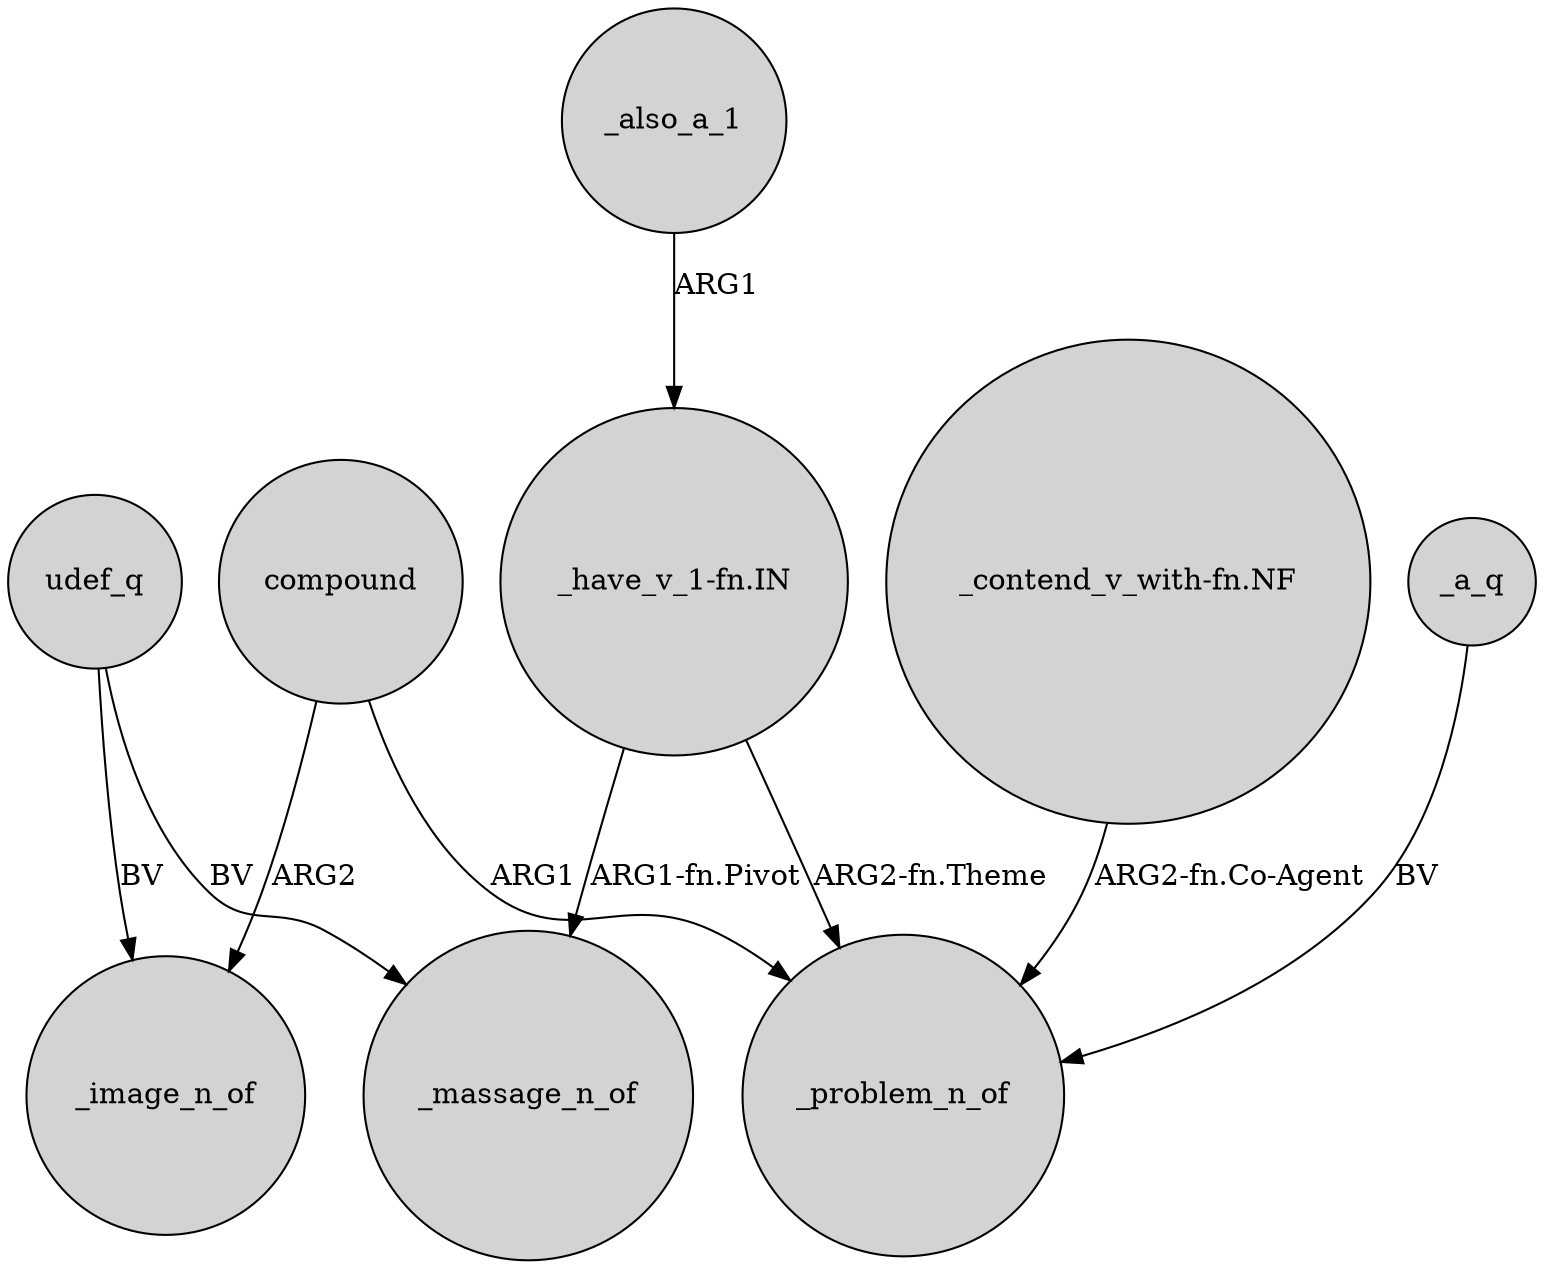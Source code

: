 digraph {
	node [shape=circle style=filled]
	udef_q -> _image_n_of [label=BV]
	compound -> _problem_n_of [label=ARG1]
	"_contend_v_with-fn.NF" -> _problem_n_of [label="ARG2-fn.Co-Agent"]
	_also_a_1 -> "_have_v_1-fn.IN" [label=ARG1]
	compound -> _image_n_of [label=ARG2]
	"_have_v_1-fn.IN" -> _massage_n_of [label="ARG1-fn.Pivot"]
	udef_q -> _massage_n_of [label=BV]
	"_have_v_1-fn.IN" -> _problem_n_of [label="ARG2-fn.Theme"]
	_a_q -> _problem_n_of [label=BV]
}
